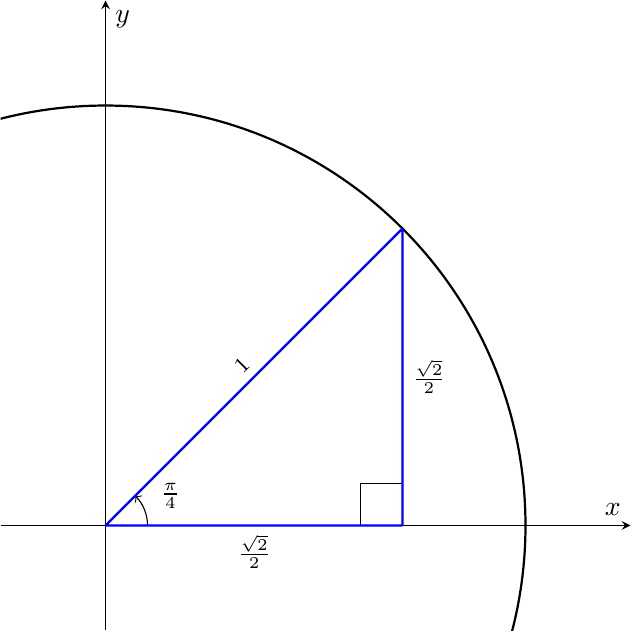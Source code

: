 \documentclass{standalone}
\usepackage{tikz}
\usepackage{pgfplots}

\pgfplotsset{compat=1.18}

\begin{document}
\begin{tikzpicture}
    \begin{axis}[
        scale only axis=true,
        xmin=-0.25,xmax=1.25,
        ymin=-0.25,ymax=1.25,
        xticklabel=\empty,
        yticklabel=\empty,
        xtick={-1,0,1},
        ytick={-1,0,1},
        axis lines=middle,
        xlabel=$x$,ylabel=$y$,
        height=8cm,
        width=8cm
        ]
        \draw[thick] (axis cs:0,0) circle (1);
        \draw[->] (axis cs:0.1,0) arc (0:45:0.1) node[right=0.2cm] {\footnotesize$\frac{\pi}{4}$};
        \draw (axis cs:0.707,0.1) -- (axis cs:0.607,0.1) -- (axis cs:0.607,0);

        \coordinate (O) at (axis cs:0,0);
        \coordinate (A) at (axis cs:0,1);
        \coordinate (B) at (axis cs:0.707,0.707);
        \coordinate (C) at (axis cs:0.707,0);

        \draw[rounded corners=0.1mm, thick, blue] (O)--(C)--(B)--cycle;

        \node[below] at (axis cs:0.354,0) {\footnotesize$\frac{\sqrt{2}}{2}$};
        \node[right] at (axis cs:0.707,0.354) {\footnotesize$\frac{\sqrt{2}}{2}$};
        \path (O) -- (B) node[midway,sloped,above] {\footnotesize$1$};
  \end{axis}
\end{tikzpicture}
\end{document}
